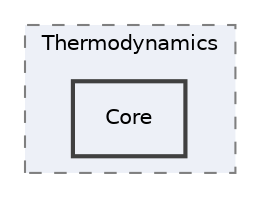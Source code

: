 digraph "Reaktoro/Thermodynamics/Core"
{
 // INTERACTIVE_SVG=YES
 // LATEX_PDF_SIZE
  edge [fontname="Helvetica",fontsize="10",labelfontname="Helvetica",labelfontsize="10"];
  node [fontname="Helvetica",fontsize="10",shape=record];
  compound=true
  subgraph clusterdir_7296c0b39377ecc378f507aad6499fa1 {
    graph [ bgcolor="#edf0f7", pencolor="grey50", style="filled,dashed,", label="Thermodynamics", fontname="Helvetica", fontsize="10", URL="dir_7296c0b39377ecc378f507aad6499fa1.html"]
  dir_6f1e2616c34bd60bc66f89772e000d34 [shape=box, label="Core", style="filled,bold,", fillcolor="#edf0f7", color="grey25", URL="dir_6f1e2616c34bd60bc66f89772e000d34.html"];
  }
}
